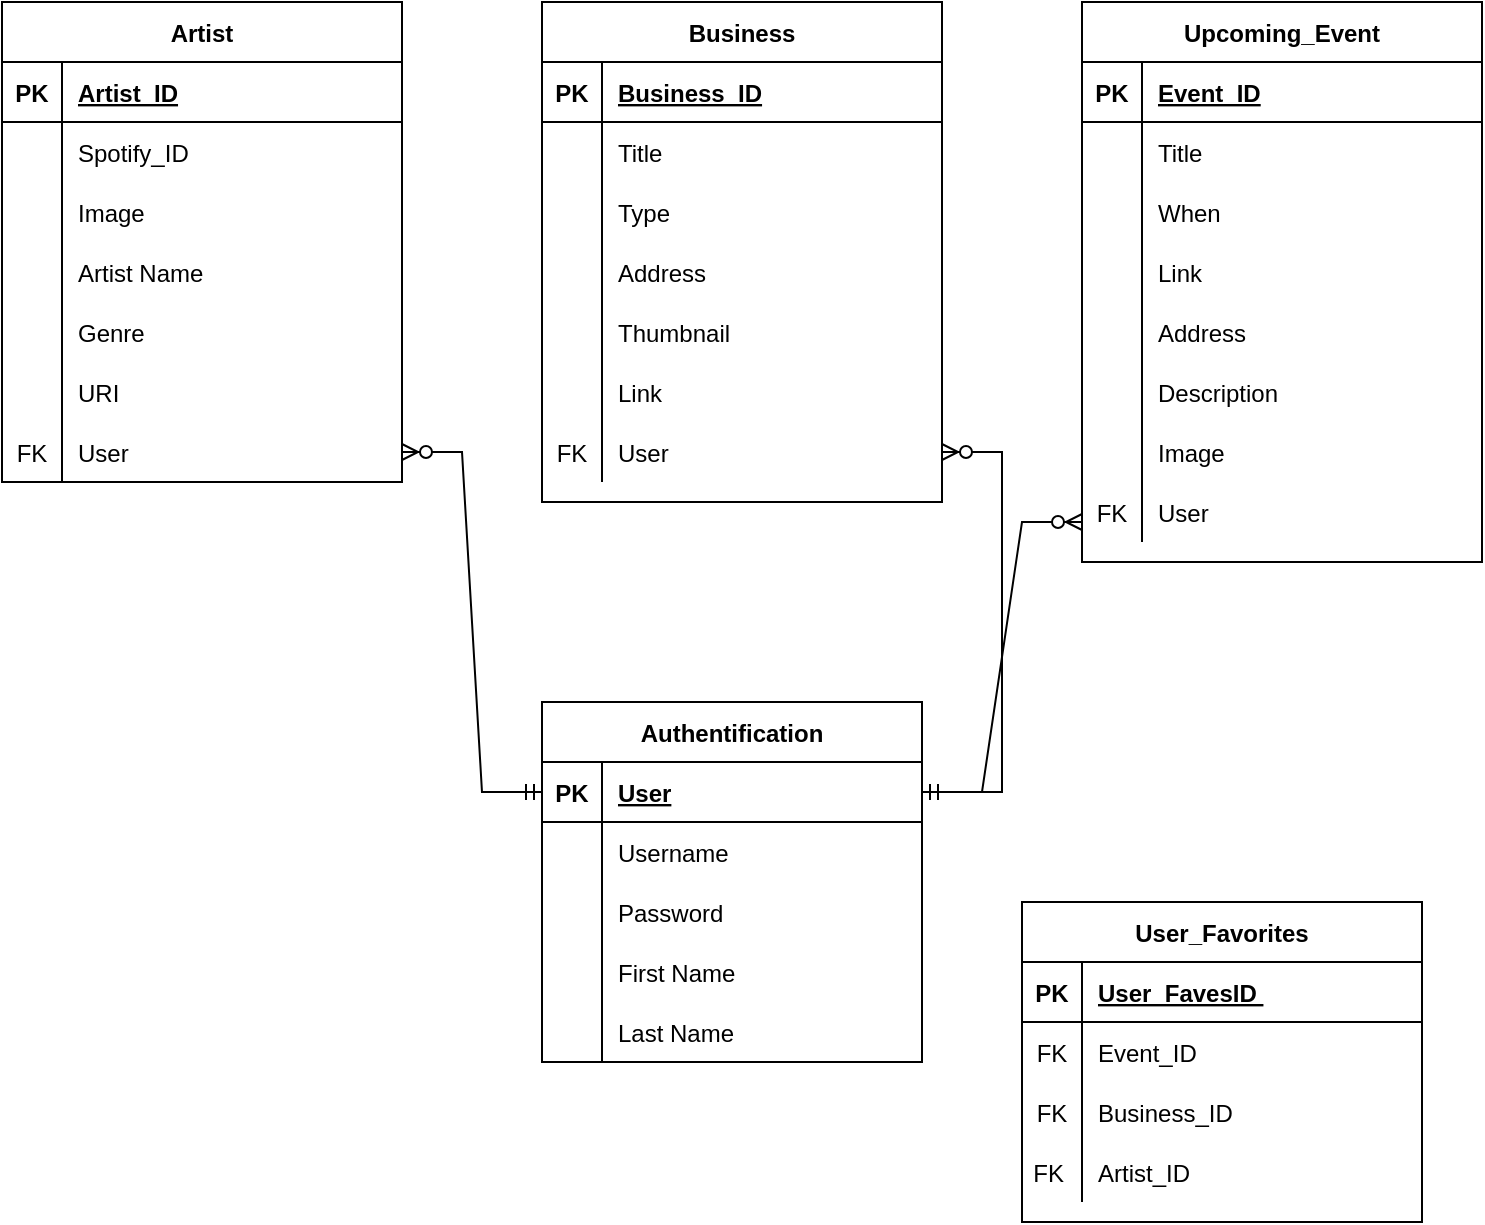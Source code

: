 <mxfile version="20.8.5" type="github">
  <diagram id="R2lEEEUBdFMjLlhIrx00" name="Page-1">
    <mxGraphModel dx="1026" dy="692" grid="1" gridSize="10" guides="1" tooltips="1" connect="1" arrows="1" fold="1" page="1" pageScale="1" pageWidth="850" pageHeight="1100" math="0" shadow="0" extFonts="Permanent Marker^https://fonts.googleapis.com/css?family=Permanent+Marker">
      <root>
        <mxCell id="0" />
        <mxCell id="1" parent="0" />
        <mxCell id="C-vyLk0tnHw3VtMMgP7b-23" value="User_Favorites" style="shape=table;startSize=30;container=1;collapsible=1;childLayout=tableLayout;fixedRows=1;rowLines=0;fontStyle=1;align=center;resizeLast=1;" parent="1" vertex="1">
          <mxGeometry x="590" y="490" width="200" height="160" as="geometry" />
        </mxCell>
        <mxCell id="C-vyLk0tnHw3VtMMgP7b-24" value="" style="shape=partialRectangle;collapsible=0;dropTarget=0;pointerEvents=0;fillColor=none;points=[[0,0.5],[1,0.5]];portConstraint=eastwest;top=0;left=0;right=0;bottom=1;" parent="C-vyLk0tnHw3VtMMgP7b-23" vertex="1">
          <mxGeometry y="30" width="200" height="30" as="geometry" />
        </mxCell>
        <mxCell id="C-vyLk0tnHw3VtMMgP7b-25" value="PK" style="shape=partialRectangle;overflow=hidden;connectable=0;fillColor=none;top=0;left=0;bottom=0;right=0;fontStyle=1;" parent="C-vyLk0tnHw3VtMMgP7b-24" vertex="1">
          <mxGeometry width="30" height="30" as="geometry">
            <mxRectangle width="30" height="30" as="alternateBounds" />
          </mxGeometry>
        </mxCell>
        <mxCell id="C-vyLk0tnHw3VtMMgP7b-26" value="User_FavesID " style="shape=partialRectangle;overflow=hidden;connectable=0;fillColor=none;top=0;left=0;bottom=0;right=0;align=left;spacingLeft=6;fontStyle=5;" parent="C-vyLk0tnHw3VtMMgP7b-24" vertex="1">
          <mxGeometry x="30" width="170" height="30" as="geometry">
            <mxRectangle width="170" height="30" as="alternateBounds" />
          </mxGeometry>
        </mxCell>
        <mxCell id="C-vyLk0tnHw3VtMMgP7b-27" value="" style="shape=partialRectangle;collapsible=0;dropTarget=0;pointerEvents=0;fillColor=none;points=[[0,0.5],[1,0.5]];portConstraint=eastwest;top=0;left=0;right=0;bottom=0;" parent="C-vyLk0tnHw3VtMMgP7b-23" vertex="1">
          <mxGeometry y="60" width="200" height="30" as="geometry" />
        </mxCell>
        <mxCell id="C-vyLk0tnHw3VtMMgP7b-28" value="FK" style="shape=partialRectangle;overflow=hidden;connectable=0;fillColor=none;top=0;left=0;bottom=0;right=0;" parent="C-vyLk0tnHw3VtMMgP7b-27" vertex="1">
          <mxGeometry width="30" height="30" as="geometry">
            <mxRectangle width="30" height="30" as="alternateBounds" />
          </mxGeometry>
        </mxCell>
        <mxCell id="C-vyLk0tnHw3VtMMgP7b-29" value="Event_ID" style="shape=partialRectangle;overflow=hidden;connectable=0;fillColor=none;top=0;left=0;bottom=0;right=0;align=left;spacingLeft=6;" parent="C-vyLk0tnHw3VtMMgP7b-27" vertex="1">
          <mxGeometry x="30" width="170" height="30" as="geometry">
            <mxRectangle width="170" height="30" as="alternateBounds" />
          </mxGeometry>
        </mxCell>
        <mxCell id="uPwK_u9jlYaSTkokx-6Y-1" style="shape=partialRectangle;collapsible=0;dropTarget=0;pointerEvents=0;fillColor=none;points=[[0,0.5],[1,0.5]];portConstraint=eastwest;top=0;left=0;right=0;bottom=0;" parent="C-vyLk0tnHw3VtMMgP7b-23" vertex="1">
          <mxGeometry y="90" width="200" height="30" as="geometry" />
        </mxCell>
        <mxCell id="uPwK_u9jlYaSTkokx-6Y-2" value="FK" style="shape=partialRectangle;overflow=hidden;connectable=0;fillColor=none;top=0;left=0;bottom=0;right=0;" parent="uPwK_u9jlYaSTkokx-6Y-1" vertex="1">
          <mxGeometry width="30" height="30" as="geometry">
            <mxRectangle width="30" height="30" as="alternateBounds" />
          </mxGeometry>
        </mxCell>
        <mxCell id="uPwK_u9jlYaSTkokx-6Y-3" value="Business_ID" style="shape=partialRectangle;overflow=hidden;connectable=0;fillColor=none;top=0;left=0;bottom=0;right=0;align=left;spacingLeft=6;" parent="uPwK_u9jlYaSTkokx-6Y-1" vertex="1">
          <mxGeometry x="30" width="170" height="30" as="geometry">
            <mxRectangle width="170" height="30" as="alternateBounds" />
          </mxGeometry>
        </mxCell>
        <mxCell id="uPwK_u9jlYaSTkokx-6Y-83" style="shape=partialRectangle;collapsible=0;dropTarget=0;pointerEvents=0;fillColor=none;points=[[0,0.5],[1,0.5]];portConstraint=eastwest;top=0;left=0;right=0;bottom=0;" parent="C-vyLk0tnHw3VtMMgP7b-23" vertex="1">
          <mxGeometry y="120" width="200" height="30" as="geometry" />
        </mxCell>
        <mxCell id="uPwK_u9jlYaSTkokx-6Y-84" value="FK " style="shape=partialRectangle;overflow=hidden;connectable=0;fillColor=none;top=0;left=0;bottom=0;right=0;" parent="uPwK_u9jlYaSTkokx-6Y-83" vertex="1">
          <mxGeometry width="30" height="30" as="geometry">
            <mxRectangle width="30" height="30" as="alternateBounds" />
          </mxGeometry>
        </mxCell>
        <mxCell id="uPwK_u9jlYaSTkokx-6Y-85" value="Artist_ID" style="shape=partialRectangle;overflow=hidden;connectable=0;fillColor=none;top=0;left=0;bottom=0;right=0;align=left;spacingLeft=6;" parent="uPwK_u9jlYaSTkokx-6Y-83" vertex="1">
          <mxGeometry x="30" width="170" height="30" as="geometry">
            <mxRectangle width="170" height="30" as="alternateBounds" />
          </mxGeometry>
        </mxCell>
        <mxCell id="uPwK_u9jlYaSTkokx-6Y-4" value="Upcoming_Event" style="shape=table;startSize=30;container=1;collapsible=1;childLayout=tableLayout;fixedRows=1;rowLines=0;fontStyle=1;align=center;resizeLast=1;" parent="1" vertex="1">
          <mxGeometry x="620" y="40" width="200" height="280" as="geometry" />
        </mxCell>
        <mxCell id="uPwK_u9jlYaSTkokx-6Y-5" value="" style="shape=partialRectangle;collapsible=0;dropTarget=0;pointerEvents=0;fillColor=none;points=[[0,0.5],[1,0.5]];portConstraint=eastwest;top=0;left=0;right=0;bottom=1;" parent="uPwK_u9jlYaSTkokx-6Y-4" vertex="1">
          <mxGeometry y="30" width="200" height="30" as="geometry" />
        </mxCell>
        <mxCell id="uPwK_u9jlYaSTkokx-6Y-6" value="PK" style="shape=partialRectangle;overflow=hidden;connectable=0;fillColor=none;top=0;left=0;bottom=0;right=0;fontStyle=1;" parent="uPwK_u9jlYaSTkokx-6Y-5" vertex="1">
          <mxGeometry width="30" height="30" as="geometry">
            <mxRectangle width="30" height="30" as="alternateBounds" />
          </mxGeometry>
        </mxCell>
        <mxCell id="uPwK_u9jlYaSTkokx-6Y-7" value="Event_ID" style="shape=partialRectangle;overflow=hidden;connectable=0;fillColor=none;top=0;left=0;bottom=0;right=0;align=left;spacingLeft=6;fontStyle=5;" parent="uPwK_u9jlYaSTkokx-6Y-5" vertex="1">
          <mxGeometry x="30" width="170" height="30" as="geometry">
            <mxRectangle width="170" height="30" as="alternateBounds" />
          </mxGeometry>
        </mxCell>
        <mxCell id="uPwK_u9jlYaSTkokx-6Y-8" value="" style="shape=partialRectangle;collapsible=0;dropTarget=0;pointerEvents=0;fillColor=none;points=[[0,0.5],[1,0.5]];portConstraint=eastwest;top=0;left=0;right=0;bottom=0;" parent="uPwK_u9jlYaSTkokx-6Y-4" vertex="1">
          <mxGeometry y="60" width="200" height="30" as="geometry" />
        </mxCell>
        <mxCell id="uPwK_u9jlYaSTkokx-6Y-9" value="" style="shape=partialRectangle;overflow=hidden;connectable=0;fillColor=none;top=0;left=0;bottom=0;right=0;" parent="uPwK_u9jlYaSTkokx-6Y-8" vertex="1">
          <mxGeometry width="30" height="30" as="geometry">
            <mxRectangle width="30" height="30" as="alternateBounds" />
          </mxGeometry>
        </mxCell>
        <mxCell id="uPwK_u9jlYaSTkokx-6Y-10" value="Title" style="shape=partialRectangle;overflow=hidden;connectable=0;fillColor=none;top=0;left=0;bottom=0;right=0;align=left;spacingLeft=6;" parent="uPwK_u9jlYaSTkokx-6Y-8" vertex="1">
          <mxGeometry x="30" width="170" height="30" as="geometry">
            <mxRectangle width="170" height="30" as="alternateBounds" />
          </mxGeometry>
        </mxCell>
        <mxCell id="uPwK_u9jlYaSTkokx-6Y-11" style="shape=partialRectangle;collapsible=0;dropTarget=0;pointerEvents=0;fillColor=none;points=[[0,0.5],[1,0.5]];portConstraint=eastwest;top=0;left=0;right=0;bottom=0;" parent="uPwK_u9jlYaSTkokx-6Y-4" vertex="1">
          <mxGeometry y="90" width="200" height="30" as="geometry" />
        </mxCell>
        <mxCell id="uPwK_u9jlYaSTkokx-6Y-12" value="" style="shape=partialRectangle;overflow=hidden;connectable=0;fillColor=none;top=0;left=0;bottom=0;right=0;" parent="uPwK_u9jlYaSTkokx-6Y-11" vertex="1">
          <mxGeometry width="30" height="30" as="geometry">
            <mxRectangle width="30" height="30" as="alternateBounds" />
          </mxGeometry>
        </mxCell>
        <mxCell id="uPwK_u9jlYaSTkokx-6Y-13" value="When" style="shape=partialRectangle;overflow=hidden;connectable=0;fillColor=none;top=0;left=0;bottom=0;right=0;align=left;spacingLeft=6;" parent="uPwK_u9jlYaSTkokx-6Y-11" vertex="1">
          <mxGeometry x="30" width="170" height="30" as="geometry">
            <mxRectangle width="170" height="30" as="alternateBounds" />
          </mxGeometry>
        </mxCell>
        <mxCell id="uPwK_u9jlYaSTkokx-6Y-14" style="shape=partialRectangle;collapsible=0;dropTarget=0;pointerEvents=0;fillColor=none;points=[[0,0.5],[1,0.5]];portConstraint=eastwest;top=0;left=0;right=0;bottom=0;" parent="uPwK_u9jlYaSTkokx-6Y-4" vertex="1">
          <mxGeometry y="120" width="200" height="30" as="geometry" />
        </mxCell>
        <mxCell id="uPwK_u9jlYaSTkokx-6Y-15" style="shape=partialRectangle;overflow=hidden;connectable=0;fillColor=none;top=0;left=0;bottom=0;right=0;" parent="uPwK_u9jlYaSTkokx-6Y-14" vertex="1">
          <mxGeometry width="30" height="30" as="geometry">
            <mxRectangle width="30" height="30" as="alternateBounds" />
          </mxGeometry>
        </mxCell>
        <mxCell id="uPwK_u9jlYaSTkokx-6Y-16" value="Link   " style="shape=partialRectangle;overflow=hidden;connectable=0;fillColor=none;top=0;left=0;bottom=0;right=0;align=left;spacingLeft=6;" parent="uPwK_u9jlYaSTkokx-6Y-14" vertex="1">
          <mxGeometry x="30" width="170" height="30" as="geometry">
            <mxRectangle width="170" height="30" as="alternateBounds" />
          </mxGeometry>
        </mxCell>
        <mxCell id="uPwK_u9jlYaSTkokx-6Y-17" style="shape=partialRectangle;collapsible=0;dropTarget=0;pointerEvents=0;fillColor=none;points=[[0,0.5],[1,0.5]];portConstraint=eastwest;top=0;left=0;right=0;bottom=0;" parent="uPwK_u9jlYaSTkokx-6Y-4" vertex="1">
          <mxGeometry y="150" width="200" height="30" as="geometry" />
        </mxCell>
        <mxCell id="uPwK_u9jlYaSTkokx-6Y-18" style="shape=partialRectangle;overflow=hidden;connectable=0;fillColor=none;top=0;left=0;bottom=0;right=0;" parent="uPwK_u9jlYaSTkokx-6Y-17" vertex="1">
          <mxGeometry width="30" height="30" as="geometry">
            <mxRectangle width="30" height="30" as="alternateBounds" />
          </mxGeometry>
        </mxCell>
        <mxCell id="uPwK_u9jlYaSTkokx-6Y-19" value="Address" style="shape=partialRectangle;overflow=hidden;connectable=0;fillColor=none;top=0;left=0;bottom=0;right=0;align=left;spacingLeft=6;" parent="uPwK_u9jlYaSTkokx-6Y-17" vertex="1">
          <mxGeometry x="30" width="170" height="30" as="geometry">
            <mxRectangle width="170" height="30" as="alternateBounds" />
          </mxGeometry>
        </mxCell>
        <mxCell id="uPwK_u9jlYaSTkokx-6Y-20" style="shape=partialRectangle;collapsible=0;dropTarget=0;pointerEvents=0;fillColor=none;points=[[0,0.5],[1,0.5]];portConstraint=eastwest;top=0;left=0;right=0;bottom=0;" parent="uPwK_u9jlYaSTkokx-6Y-4" vertex="1">
          <mxGeometry y="180" width="200" height="30" as="geometry" />
        </mxCell>
        <mxCell id="uPwK_u9jlYaSTkokx-6Y-21" style="shape=partialRectangle;overflow=hidden;connectable=0;fillColor=none;top=0;left=0;bottom=0;right=0;" parent="uPwK_u9jlYaSTkokx-6Y-20" vertex="1">
          <mxGeometry width="30" height="30" as="geometry">
            <mxRectangle width="30" height="30" as="alternateBounds" />
          </mxGeometry>
        </mxCell>
        <mxCell id="uPwK_u9jlYaSTkokx-6Y-22" value="Description" style="shape=partialRectangle;overflow=hidden;connectable=0;fillColor=none;top=0;left=0;bottom=0;right=0;align=left;spacingLeft=6;" parent="uPwK_u9jlYaSTkokx-6Y-20" vertex="1">
          <mxGeometry x="30" width="170" height="30" as="geometry">
            <mxRectangle width="170" height="30" as="alternateBounds" />
          </mxGeometry>
        </mxCell>
        <mxCell id="uPwK_u9jlYaSTkokx-6Y-23" style="shape=partialRectangle;collapsible=0;dropTarget=0;pointerEvents=0;fillColor=none;points=[[0,0.5],[1,0.5]];portConstraint=eastwest;top=0;left=0;right=0;bottom=0;" parent="uPwK_u9jlYaSTkokx-6Y-4" vertex="1">
          <mxGeometry y="210" width="200" height="30" as="geometry" />
        </mxCell>
        <mxCell id="uPwK_u9jlYaSTkokx-6Y-24" style="shape=partialRectangle;overflow=hidden;connectable=0;fillColor=none;top=0;left=0;bottom=0;right=0;" parent="uPwK_u9jlYaSTkokx-6Y-23" vertex="1">
          <mxGeometry width="30" height="30" as="geometry">
            <mxRectangle width="30" height="30" as="alternateBounds" />
          </mxGeometry>
        </mxCell>
        <mxCell id="uPwK_u9jlYaSTkokx-6Y-25" value="Image" style="shape=partialRectangle;overflow=hidden;connectable=0;fillColor=none;top=0;left=0;bottom=0;right=0;align=left;spacingLeft=6;" parent="uPwK_u9jlYaSTkokx-6Y-23" vertex="1">
          <mxGeometry x="30" width="170" height="30" as="geometry">
            <mxRectangle width="170" height="30" as="alternateBounds" />
          </mxGeometry>
        </mxCell>
        <mxCell id="2z_5xlcSgtwJc6hyzxb4-4" style="shape=partialRectangle;collapsible=0;dropTarget=0;pointerEvents=0;fillColor=none;points=[[0,0.5],[1,0.5]];portConstraint=eastwest;top=0;left=0;right=0;bottom=0;" parent="uPwK_u9jlYaSTkokx-6Y-4" vertex="1">
          <mxGeometry y="240" width="200" height="30" as="geometry" />
        </mxCell>
        <mxCell id="2z_5xlcSgtwJc6hyzxb4-5" value="FK" style="shape=partialRectangle;overflow=hidden;connectable=0;fillColor=none;top=0;left=0;bottom=0;right=0;" parent="2z_5xlcSgtwJc6hyzxb4-4" vertex="1">
          <mxGeometry width="30" height="30" as="geometry">
            <mxRectangle width="30" height="30" as="alternateBounds" />
          </mxGeometry>
        </mxCell>
        <mxCell id="2z_5xlcSgtwJc6hyzxb4-6" value="User" style="shape=partialRectangle;overflow=hidden;connectable=0;fillColor=none;top=0;left=0;bottom=0;right=0;align=left;spacingLeft=6;" parent="2z_5xlcSgtwJc6hyzxb4-4" vertex="1">
          <mxGeometry x="30" width="170" height="30" as="geometry">
            <mxRectangle width="170" height="30" as="alternateBounds" />
          </mxGeometry>
        </mxCell>
        <mxCell id="uPwK_u9jlYaSTkokx-6Y-36" value="Business" style="shape=table;startSize=30;container=1;collapsible=1;childLayout=tableLayout;fixedRows=1;rowLines=0;fontStyle=1;align=center;resizeLast=1;" parent="1" vertex="1">
          <mxGeometry x="350" y="40" width="200" height="250" as="geometry" />
        </mxCell>
        <mxCell id="uPwK_u9jlYaSTkokx-6Y-37" value="" style="shape=partialRectangle;collapsible=0;dropTarget=0;pointerEvents=0;fillColor=none;points=[[0,0.5],[1,0.5]];portConstraint=eastwest;top=0;left=0;right=0;bottom=1;" parent="uPwK_u9jlYaSTkokx-6Y-36" vertex="1">
          <mxGeometry y="30" width="200" height="30" as="geometry" />
        </mxCell>
        <mxCell id="uPwK_u9jlYaSTkokx-6Y-38" value="PK" style="shape=partialRectangle;overflow=hidden;connectable=0;fillColor=none;top=0;left=0;bottom=0;right=0;fontStyle=1;" parent="uPwK_u9jlYaSTkokx-6Y-37" vertex="1">
          <mxGeometry width="30" height="30" as="geometry">
            <mxRectangle width="30" height="30" as="alternateBounds" />
          </mxGeometry>
        </mxCell>
        <mxCell id="uPwK_u9jlYaSTkokx-6Y-39" value="Business_ID" style="shape=partialRectangle;overflow=hidden;connectable=0;fillColor=none;top=0;left=0;bottom=0;right=0;align=left;spacingLeft=6;fontStyle=5;" parent="uPwK_u9jlYaSTkokx-6Y-37" vertex="1">
          <mxGeometry x="30" width="170" height="30" as="geometry">
            <mxRectangle width="170" height="30" as="alternateBounds" />
          </mxGeometry>
        </mxCell>
        <mxCell id="uPwK_u9jlYaSTkokx-6Y-40" value="" style="shape=partialRectangle;collapsible=0;dropTarget=0;pointerEvents=0;fillColor=none;points=[[0,0.5],[1,0.5]];portConstraint=eastwest;top=0;left=0;right=0;bottom=0;" parent="uPwK_u9jlYaSTkokx-6Y-36" vertex="1">
          <mxGeometry y="60" width="200" height="30" as="geometry" />
        </mxCell>
        <mxCell id="uPwK_u9jlYaSTkokx-6Y-41" value="" style="shape=partialRectangle;overflow=hidden;connectable=0;fillColor=none;top=0;left=0;bottom=0;right=0;" parent="uPwK_u9jlYaSTkokx-6Y-40" vertex="1">
          <mxGeometry width="30" height="30" as="geometry">
            <mxRectangle width="30" height="30" as="alternateBounds" />
          </mxGeometry>
        </mxCell>
        <mxCell id="uPwK_u9jlYaSTkokx-6Y-42" value="Title" style="shape=partialRectangle;overflow=hidden;connectable=0;fillColor=none;top=0;left=0;bottom=0;right=0;align=left;spacingLeft=6;" parent="uPwK_u9jlYaSTkokx-6Y-40" vertex="1">
          <mxGeometry x="30" width="170" height="30" as="geometry">
            <mxRectangle width="170" height="30" as="alternateBounds" />
          </mxGeometry>
        </mxCell>
        <mxCell id="uPwK_u9jlYaSTkokx-6Y-43" style="shape=partialRectangle;collapsible=0;dropTarget=0;pointerEvents=0;fillColor=none;points=[[0,0.5],[1,0.5]];portConstraint=eastwest;top=0;left=0;right=0;bottom=0;" parent="uPwK_u9jlYaSTkokx-6Y-36" vertex="1">
          <mxGeometry y="90" width="200" height="30" as="geometry" />
        </mxCell>
        <mxCell id="uPwK_u9jlYaSTkokx-6Y-44" value="" style="shape=partialRectangle;overflow=hidden;connectable=0;fillColor=none;top=0;left=0;bottom=0;right=0;" parent="uPwK_u9jlYaSTkokx-6Y-43" vertex="1">
          <mxGeometry width="30" height="30" as="geometry">
            <mxRectangle width="30" height="30" as="alternateBounds" />
          </mxGeometry>
        </mxCell>
        <mxCell id="uPwK_u9jlYaSTkokx-6Y-45" value="Type" style="shape=partialRectangle;overflow=hidden;connectable=0;fillColor=none;top=0;left=0;bottom=0;right=0;align=left;spacingLeft=6;" parent="uPwK_u9jlYaSTkokx-6Y-43" vertex="1">
          <mxGeometry x="30" width="170" height="30" as="geometry">
            <mxRectangle width="170" height="30" as="alternateBounds" />
          </mxGeometry>
        </mxCell>
        <mxCell id="uPwK_u9jlYaSTkokx-6Y-49" style="shape=partialRectangle;collapsible=0;dropTarget=0;pointerEvents=0;fillColor=none;points=[[0,0.5],[1,0.5]];portConstraint=eastwest;top=0;left=0;right=0;bottom=0;" parent="uPwK_u9jlYaSTkokx-6Y-36" vertex="1">
          <mxGeometry y="120" width="200" height="30" as="geometry" />
        </mxCell>
        <mxCell id="uPwK_u9jlYaSTkokx-6Y-50" style="shape=partialRectangle;overflow=hidden;connectable=0;fillColor=none;top=0;left=0;bottom=0;right=0;" parent="uPwK_u9jlYaSTkokx-6Y-49" vertex="1">
          <mxGeometry width="30" height="30" as="geometry">
            <mxRectangle width="30" height="30" as="alternateBounds" />
          </mxGeometry>
        </mxCell>
        <mxCell id="uPwK_u9jlYaSTkokx-6Y-51" value="Address" style="shape=partialRectangle;overflow=hidden;connectable=0;fillColor=none;top=0;left=0;bottom=0;right=0;align=left;spacingLeft=6;" parent="uPwK_u9jlYaSTkokx-6Y-49" vertex="1">
          <mxGeometry x="30" width="170" height="30" as="geometry">
            <mxRectangle width="170" height="30" as="alternateBounds" />
          </mxGeometry>
        </mxCell>
        <mxCell id="uPwK_u9jlYaSTkokx-6Y-55" style="shape=partialRectangle;collapsible=0;dropTarget=0;pointerEvents=0;fillColor=none;points=[[0,0.5],[1,0.5]];portConstraint=eastwest;top=0;left=0;right=0;bottom=0;" parent="uPwK_u9jlYaSTkokx-6Y-36" vertex="1">
          <mxGeometry y="150" width="200" height="30" as="geometry" />
        </mxCell>
        <mxCell id="uPwK_u9jlYaSTkokx-6Y-56" style="shape=partialRectangle;overflow=hidden;connectable=0;fillColor=none;top=0;left=0;bottom=0;right=0;" parent="uPwK_u9jlYaSTkokx-6Y-55" vertex="1">
          <mxGeometry width="30" height="30" as="geometry">
            <mxRectangle width="30" height="30" as="alternateBounds" />
          </mxGeometry>
        </mxCell>
        <mxCell id="uPwK_u9jlYaSTkokx-6Y-57" value="Thumbnail" style="shape=partialRectangle;overflow=hidden;connectable=0;fillColor=none;top=0;left=0;bottom=0;right=0;align=left;spacingLeft=6;" parent="uPwK_u9jlYaSTkokx-6Y-55" vertex="1">
          <mxGeometry x="30" width="170" height="30" as="geometry">
            <mxRectangle width="170" height="30" as="alternateBounds" />
          </mxGeometry>
        </mxCell>
        <mxCell id="uPwK_u9jlYaSTkokx-6Y-58" style="shape=partialRectangle;collapsible=0;dropTarget=0;pointerEvents=0;fillColor=none;points=[[0,0.5],[1,0.5]];portConstraint=eastwest;top=0;left=0;right=0;bottom=0;" parent="uPwK_u9jlYaSTkokx-6Y-36" vertex="1">
          <mxGeometry y="180" width="200" height="30" as="geometry" />
        </mxCell>
        <mxCell id="uPwK_u9jlYaSTkokx-6Y-59" style="shape=partialRectangle;overflow=hidden;connectable=0;fillColor=none;top=0;left=0;bottom=0;right=0;" parent="uPwK_u9jlYaSTkokx-6Y-58" vertex="1">
          <mxGeometry width="30" height="30" as="geometry">
            <mxRectangle width="30" height="30" as="alternateBounds" />
          </mxGeometry>
        </mxCell>
        <mxCell id="uPwK_u9jlYaSTkokx-6Y-60" value="Link" style="shape=partialRectangle;overflow=hidden;connectable=0;fillColor=none;top=0;left=0;bottom=0;right=0;align=left;spacingLeft=6;" parent="uPwK_u9jlYaSTkokx-6Y-58" vertex="1">
          <mxGeometry x="30" width="170" height="30" as="geometry">
            <mxRectangle width="170" height="30" as="alternateBounds" />
          </mxGeometry>
        </mxCell>
        <mxCell id="2z_5xlcSgtwJc6hyzxb4-7" style="shape=partialRectangle;collapsible=0;dropTarget=0;pointerEvents=0;fillColor=none;points=[[0,0.5],[1,0.5]];portConstraint=eastwest;top=0;left=0;right=0;bottom=0;" parent="uPwK_u9jlYaSTkokx-6Y-36" vertex="1">
          <mxGeometry y="210" width="200" height="30" as="geometry" />
        </mxCell>
        <mxCell id="2z_5xlcSgtwJc6hyzxb4-8" value="FK" style="shape=partialRectangle;overflow=hidden;connectable=0;fillColor=none;top=0;left=0;bottom=0;right=0;" parent="2z_5xlcSgtwJc6hyzxb4-7" vertex="1">
          <mxGeometry width="30" height="30" as="geometry">
            <mxRectangle width="30" height="30" as="alternateBounds" />
          </mxGeometry>
        </mxCell>
        <mxCell id="2z_5xlcSgtwJc6hyzxb4-9" value="User" style="shape=partialRectangle;overflow=hidden;connectable=0;fillColor=none;top=0;left=0;bottom=0;right=0;align=left;spacingLeft=6;" parent="2z_5xlcSgtwJc6hyzxb4-7" vertex="1">
          <mxGeometry x="30" width="170" height="30" as="geometry">
            <mxRectangle width="170" height="30" as="alternateBounds" />
          </mxGeometry>
        </mxCell>
        <mxCell id="uPwK_u9jlYaSTkokx-6Y-61" value="Artist" style="shape=table;startSize=30;container=1;collapsible=1;childLayout=tableLayout;fixedRows=1;rowLines=0;fontStyle=1;align=center;resizeLast=1;" parent="1" vertex="1">
          <mxGeometry x="80" y="40" width="200" height="240" as="geometry" />
        </mxCell>
        <mxCell id="uPwK_u9jlYaSTkokx-6Y-62" value="" style="shape=partialRectangle;collapsible=0;dropTarget=0;pointerEvents=0;fillColor=none;points=[[0,0.5],[1,0.5]];portConstraint=eastwest;top=0;left=0;right=0;bottom=1;" parent="uPwK_u9jlYaSTkokx-6Y-61" vertex="1">
          <mxGeometry y="30" width="200" height="30" as="geometry" />
        </mxCell>
        <mxCell id="uPwK_u9jlYaSTkokx-6Y-63" value="PK" style="shape=partialRectangle;overflow=hidden;connectable=0;fillColor=none;top=0;left=0;bottom=0;right=0;fontStyle=1;" parent="uPwK_u9jlYaSTkokx-6Y-62" vertex="1">
          <mxGeometry width="30" height="30" as="geometry">
            <mxRectangle width="30" height="30" as="alternateBounds" />
          </mxGeometry>
        </mxCell>
        <mxCell id="uPwK_u9jlYaSTkokx-6Y-64" value="Artist_ID" style="shape=partialRectangle;overflow=hidden;connectable=0;fillColor=none;top=0;left=0;bottom=0;right=0;align=left;spacingLeft=6;fontStyle=5;" parent="uPwK_u9jlYaSTkokx-6Y-62" vertex="1">
          <mxGeometry x="30" width="170" height="30" as="geometry">
            <mxRectangle width="170" height="30" as="alternateBounds" />
          </mxGeometry>
        </mxCell>
        <mxCell id="uPwK_u9jlYaSTkokx-6Y-65" value="" style="shape=partialRectangle;collapsible=0;dropTarget=0;pointerEvents=0;fillColor=none;points=[[0,0.5],[1,0.5]];portConstraint=eastwest;top=0;left=0;right=0;bottom=0;" parent="uPwK_u9jlYaSTkokx-6Y-61" vertex="1">
          <mxGeometry y="60" width="200" height="30" as="geometry" />
        </mxCell>
        <mxCell id="uPwK_u9jlYaSTkokx-6Y-66" value="" style="shape=partialRectangle;overflow=hidden;connectable=0;fillColor=none;top=0;left=0;bottom=0;right=0;" parent="uPwK_u9jlYaSTkokx-6Y-65" vertex="1">
          <mxGeometry width="30" height="30" as="geometry">
            <mxRectangle width="30" height="30" as="alternateBounds" />
          </mxGeometry>
        </mxCell>
        <mxCell id="uPwK_u9jlYaSTkokx-6Y-67" value="Spotify_ID" style="shape=partialRectangle;overflow=hidden;connectable=0;fillColor=none;top=0;left=0;bottom=0;right=0;align=left;spacingLeft=6;" parent="uPwK_u9jlYaSTkokx-6Y-65" vertex="1">
          <mxGeometry x="30" width="170" height="30" as="geometry">
            <mxRectangle width="170" height="30" as="alternateBounds" />
          </mxGeometry>
        </mxCell>
        <mxCell id="uPwK_u9jlYaSTkokx-6Y-68" style="shape=partialRectangle;collapsible=0;dropTarget=0;pointerEvents=0;fillColor=none;points=[[0,0.5],[1,0.5]];portConstraint=eastwest;top=0;left=0;right=0;bottom=0;" parent="uPwK_u9jlYaSTkokx-6Y-61" vertex="1">
          <mxGeometry y="90" width="200" height="30" as="geometry" />
        </mxCell>
        <mxCell id="uPwK_u9jlYaSTkokx-6Y-69" value="" style="shape=partialRectangle;overflow=hidden;connectable=0;fillColor=none;top=0;left=0;bottom=0;right=0;" parent="uPwK_u9jlYaSTkokx-6Y-68" vertex="1">
          <mxGeometry width="30" height="30" as="geometry">
            <mxRectangle width="30" height="30" as="alternateBounds" />
          </mxGeometry>
        </mxCell>
        <mxCell id="uPwK_u9jlYaSTkokx-6Y-70" value="Image" style="shape=partialRectangle;overflow=hidden;connectable=0;fillColor=none;top=0;left=0;bottom=0;right=0;align=left;spacingLeft=6;" parent="uPwK_u9jlYaSTkokx-6Y-68" vertex="1">
          <mxGeometry x="30" width="170" height="30" as="geometry">
            <mxRectangle width="170" height="30" as="alternateBounds" />
          </mxGeometry>
        </mxCell>
        <mxCell id="uPwK_u9jlYaSTkokx-6Y-71" style="shape=partialRectangle;collapsible=0;dropTarget=0;pointerEvents=0;fillColor=none;points=[[0,0.5],[1,0.5]];portConstraint=eastwest;top=0;left=0;right=0;bottom=0;" parent="uPwK_u9jlYaSTkokx-6Y-61" vertex="1">
          <mxGeometry y="120" width="200" height="30" as="geometry" />
        </mxCell>
        <mxCell id="uPwK_u9jlYaSTkokx-6Y-72" style="shape=partialRectangle;overflow=hidden;connectable=0;fillColor=none;top=0;left=0;bottom=0;right=0;" parent="uPwK_u9jlYaSTkokx-6Y-71" vertex="1">
          <mxGeometry width="30" height="30" as="geometry">
            <mxRectangle width="30" height="30" as="alternateBounds" />
          </mxGeometry>
        </mxCell>
        <mxCell id="uPwK_u9jlYaSTkokx-6Y-73" value="Artist Name" style="shape=partialRectangle;overflow=hidden;connectable=0;fillColor=none;top=0;left=0;bottom=0;right=0;align=left;spacingLeft=6;" parent="uPwK_u9jlYaSTkokx-6Y-71" vertex="1">
          <mxGeometry x="30" width="170" height="30" as="geometry">
            <mxRectangle width="170" height="30" as="alternateBounds" />
          </mxGeometry>
        </mxCell>
        <mxCell id="uPwK_u9jlYaSTkokx-6Y-74" style="shape=partialRectangle;collapsible=0;dropTarget=0;pointerEvents=0;fillColor=none;points=[[0,0.5],[1,0.5]];portConstraint=eastwest;top=0;left=0;right=0;bottom=0;" parent="uPwK_u9jlYaSTkokx-6Y-61" vertex="1">
          <mxGeometry y="150" width="200" height="30" as="geometry" />
        </mxCell>
        <mxCell id="uPwK_u9jlYaSTkokx-6Y-75" style="shape=partialRectangle;overflow=hidden;connectable=0;fillColor=none;top=0;left=0;bottom=0;right=0;" parent="uPwK_u9jlYaSTkokx-6Y-74" vertex="1">
          <mxGeometry width="30" height="30" as="geometry">
            <mxRectangle width="30" height="30" as="alternateBounds" />
          </mxGeometry>
        </mxCell>
        <mxCell id="uPwK_u9jlYaSTkokx-6Y-76" value="Genre" style="shape=partialRectangle;overflow=hidden;connectable=0;fillColor=none;top=0;left=0;bottom=0;right=0;align=left;spacingLeft=6;" parent="uPwK_u9jlYaSTkokx-6Y-74" vertex="1">
          <mxGeometry x="30" width="170" height="30" as="geometry">
            <mxRectangle width="170" height="30" as="alternateBounds" />
          </mxGeometry>
        </mxCell>
        <mxCell id="uPwK_u9jlYaSTkokx-6Y-80" style="shape=partialRectangle;collapsible=0;dropTarget=0;pointerEvents=0;fillColor=none;points=[[0,0.5],[1,0.5]];portConstraint=eastwest;top=0;left=0;right=0;bottom=0;" parent="uPwK_u9jlYaSTkokx-6Y-61" vertex="1">
          <mxGeometry y="180" width="200" height="30" as="geometry" />
        </mxCell>
        <mxCell id="uPwK_u9jlYaSTkokx-6Y-81" style="shape=partialRectangle;overflow=hidden;connectable=0;fillColor=none;top=0;left=0;bottom=0;right=0;" parent="uPwK_u9jlYaSTkokx-6Y-80" vertex="1">
          <mxGeometry width="30" height="30" as="geometry">
            <mxRectangle width="30" height="30" as="alternateBounds" />
          </mxGeometry>
        </mxCell>
        <mxCell id="uPwK_u9jlYaSTkokx-6Y-82" value="URI" style="shape=partialRectangle;overflow=hidden;connectable=0;fillColor=none;top=0;left=0;bottom=0;right=0;align=left;spacingLeft=6;" parent="uPwK_u9jlYaSTkokx-6Y-80" vertex="1">
          <mxGeometry x="30" width="170" height="30" as="geometry">
            <mxRectangle width="170" height="30" as="alternateBounds" />
          </mxGeometry>
        </mxCell>
        <mxCell id="2z_5xlcSgtwJc6hyzxb4-1" style="shape=partialRectangle;collapsible=0;dropTarget=0;pointerEvents=0;fillColor=none;points=[[0,0.5],[1,0.5]];portConstraint=eastwest;top=0;left=0;right=0;bottom=0;" parent="uPwK_u9jlYaSTkokx-6Y-61" vertex="1">
          <mxGeometry y="210" width="200" height="30" as="geometry" />
        </mxCell>
        <mxCell id="2z_5xlcSgtwJc6hyzxb4-2" value="FK" style="shape=partialRectangle;overflow=hidden;connectable=0;fillColor=none;top=0;left=0;bottom=0;right=0;" parent="2z_5xlcSgtwJc6hyzxb4-1" vertex="1">
          <mxGeometry width="30" height="30" as="geometry">
            <mxRectangle width="30" height="30" as="alternateBounds" />
          </mxGeometry>
        </mxCell>
        <mxCell id="2z_5xlcSgtwJc6hyzxb4-3" value="User" style="shape=partialRectangle;overflow=hidden;connectable=0;fillColor=none;top=0;left=0;bottom=0;right=0;align=left;spacingLeft=6;" parent="2z_5xlcSgtwJc6hyzxb4-1" vertex="1">
          <mxGeometry x="30" width="170" height="30" as="geometry">
            <mxRectangle width="170" height="30" as="alternateBounds" />
          </mxGeometry>
        </mxCell>
        <mxCell id="2z_5xlcSgtwJc6hyzxb4-12" value="Authentification" style="shape=table;startSize=30;container=1;collapsible=1;childLayout=tableLayout;fixedRows=1;rowLines=0;fontStyle=1;align=center;resizeLast=1;" parent="1" vertex="1">
          <mxGeometry x="350" y="390" width="190" height="180" as="geometry" />
        </mxCell>
        <mxCell id="2z_5xlcSgtwJc6hyzxb4-13" value="" style="shape=partialRectangle;collapsible=0;dropTarget=0;pointerEvents=0;fillColor=none;points=[[0,0.5],[1,0.5]];portConstraint=eastwest;top=0;left=0;right=0;bottom=1;" parent="2z_5xlcSgtwJc6hyzxb4-12" vertex="1">
          <mxGeometry y="30" width="190" height="30" as="geometry" />
        </mxCell>
        <mxCell id="2z_5xlcSgtwJc6hyzxb4-14" value="PK" style="shape=partialRectangle;overflow=hidden;connectable=0;fillColor=none;top=0;left=0;bottom=0;right=0;fontStyle=1;" parent="2z_5xlcSgtwJc6hyzxb4-13" vertex="1">
          <mxGeometry width="30" height="30" as="geometry">
            <mxRectangle width="30" height="30" as="alternateBounds" />
          </mxGeometry>
        </mxCell>
        <mxCell id="2z_5xlcSgtwJc6hyzxb4-15" value="User" style="shape=partialRectangle;overflow=hidden;connectable=0;fillColor=none;top=0;left=0;bottom=0;right=0;align=left;spacingLeft=6;fontStyle=5;" parent="2z_5xlcSgtwJc6hyzxb4-13" vertex="1">
          <mxGeometry x="30" width="160" height="30" as="geometry">
            <mxRectangle width="160" height="30" as="alternateBounds" />
          </mxGeometry>
        </mxCell>
        <mxCell id="2z_5xlcSgtwJc6hyzxb4-16" value="" style="shape=partialRectangle;collapsible=0;dropTarget=0;pointerEvents=0;fillColor=none;points=[[0,0.5],[1,0.5]];portConstraint=eastwest;top=0;left=0;right=0;bottom=0;" parent="2z_5xlcSgtwJc6hyzxb4-12" vertex="1">
          <mxGeometry y="60" width="190" height="30" as="geometry" />
        </mxCell>
        <mxCell id="2z_5xlcSgtwJc6hyzxb4-17" value="" style="shape=partialRectangle;overflow=hidden;connectable=0;fillColor=none;top=0;left=0;bottom=0;right=0;" parent="2z_5xlcSgtwJc6hyzxb4-16" vertex="1">
          <mxGeometry width="30" height="30" as="geometry">
            <mxRectangle width="30" height="30" as="alternateBounds" />
          </mxGeometry>
        </mxCell>
        <mxCell id="2z_5xlcSgtwJc6hyzxb4-18" value="Username" style="shape=partialRectangle;overflow=hidden;connectable=0;fillColor=none;top=0;left=0;bottom=0;right=0;align=left;spacingLeft=6;" parent="2z_5xlcSgtwJc6hyzxb4-16" vertex="1">
          <mxGeometry x="30" width="160" height="30" as="geometry">
            <mxRectangle width="160" height="30" as="alternateBounds" />
          </mxGeometry>
        </mxCell>
        <mxCell id="2z_5xlcSgtwJc6hyzxb4-19" style="shape=partialRectangle;collapsible=0;dropTarget=0;pointerEvents=0;fillColor=none;points=[[0,0.5],[1,0.5]];portConstraint=eastwest;top=0;left=0;right=0;bottom=0;" parent="2z_5xlcSgtwJc6hyzxb4-12" vertex="1">
          <mxGeometry y="90" width="190" height="30" as="geometry" />
        </mxCell>
        <mxCell id="2z_5xlcSgtwJc6hyzxb4-20" value="" style="shape=partialRectangle;overflow=hidden;connectable=0;fillColor=none;top=0;left=0;bottom=0;right=0;" parent="2z_5xlcSgtwJc6hyzxb4-19" vertex="1">
          <mxGeometry width="30" height="30" as="geometry">
            <mxRectangle width="30" height="30" as="alternateBounds" />
          </mxGeometry>
        </mxCell>
        <mxCell id="2z_5xlcSgtwJc6hyzxb4-21" value="Password" style="shape=partialRectangle;overflow=hidden;connectable=0;fillColor=none;top=0;left=0;bottom=0;right=0;align=left;spacingLeft=6;" parent="2z_5xlcSgtwJc6hyzxb4-19" vertex="1">
          <mxGeometry x="30" width="160" height="30" as="geometry">
            <mxRectangle width="160" height="30" as="alternateBounds" />
          </mxGeometry>
        </mxCell>
        <mxCell id="2z_5xlcSgtwJc6hyzxb4-22" style="shape=partialRectangle;collapsible=0;dropTarget=0;pointerEvents=0;fillColor=none;points=[[0,0.5],[1,0.5]];portConstraint=eastwest;top=0;left=0;right=0;bottom=0;" parent="2z_5xlcSgtwJc6hyzxb4-12" vertex="1">
          <mxGeometry y="120" width="190" height="30" as="geometry" />
        </mxCell>
        <mxCell id="2z_5xlcSgtwJc6hyzxb4-23" value="" style="shape=partialRectangle;overflow=hidden;connectable=0;fillColor=none;top=0;left=0;bottom=0;right=0;" parent="2z_5xlcSgtwJc6hyzxb4-22" vertex="1">
          <mxGeometry width="30" height="30" as="geometry">
            <mxRectangle width="30" height="30" as="alternateBounds" />
          </mxGeometry>
        </mxCell>
        <mxCell id="2z_5xlcSgtwJc6hyzxb4-24" value="First Name" style="shape=partialRectangle;overflow=hidden;connectable=0;fillColor=none;top=0;left=0;bottom=0;right=0;align=left;spacingLeft=6;" parent="2z_5xlcSgtwJc6hyzxb4-22" vertex="1">
          <mxGeometry x="30" width="160" height="30" as="geometry">
            <mxRectangle width="160" height="30" as="alternateBounds" />
          </mxGeometry>
        </mxCell>
        <mxCell id="2z_5xlcSgtwJc6hyzxb4-25" style="shape=partialRectangle;collapsible=0;dropTarget=0;pointerEvents=0;fillColor=none;points=[[0,0.5],[1,0.5]];portConstraint=eastwest;top=0;left=0;right=0;bottom=0;" parent="2z_5xlcSgtwJc6hyzxb4-12" vertex="1">
          <mxGeometry y="150" width="190" height="30" as="geometry" />
        </mxCell>
        <mxCell id="2z_5xlcSgtwJc6hyzxb4-26" style="shape=partialRectangle;overflow=hidden;connectable=0;fillColor=none;top=0;left=0;bottom=0;right=0;" parent="2z_5xlcSgtwJc6hyzxb4-25" vertex="1">
          <mxGeometry width="30" height="30" as="geometry">
            <mxRectangle width="30" height="30" as="alternateBounds" />
          </mxGeometry>
        </mxCell>
        <mxCell id="2z_5xlcSgtwJc6hyzxb4-27" value="Last Name" style="shape=partialRectangle;overflow=hidden;connectable=0;fillColor=none;top=0;left=0;bottom=0;right=0;align=left;spacingLeft=6;" parent="2z_5xlcSgtwJc6hyzxb4-25" vertex="1">
          <mxGeometry x="30" width="160" height="30" as="geometry">
            <mxRectangle width="160" height="30" as="alternateBounds" />
          </mxGeometry>
        </mxCell>
        <mxCell id="2z_5xlcSgtwJc6hyzxb4-28" value="" style="edgeStyle=entityRelationEdgeStyle;fontSize=12;html=1;endArrow=ERzeroToMany;startArrow=ERmandOne;rounded=0;exitX=0;exitY=0.5;exitDx=0;exitDy=0;" parent="1" source="2z_5xlcSgtwJc6hyzxb4-13" target="2z_5xlcSgtwJc6hyzxb4-1" edge="1">
          <mxGeometry width="100" height="100" relative="1" as="geometry">
            <mxPoint x="210" y="420" as="sourcePoint" />
            <mxPoint x="310" y="320" as="targetPoint" />
          </mxGeometry>
        </mxCell>
        <mxCell id="2z_5xlcSgtwJc6hyzxb4-29" value="" style="edgeStyle=entityRelationEdgeStyle;fontSize=12;html=1;endArrow=ERzeroToMany;startArrow=ERmandOne;rounded=0;exitX=1;exitY=0.5;exitDx=0;exitDy=0;" parent="1" target="2z_5xlcSgtwJc6hyzxb4-7" edge="1" source="2z_5xlcSgtwJc6hyzxb4-13">
          <mxGeometry width="100" height="100" relative="1" as="geometry">
            <mxPoint x="560" y="360" as="sourcePoint" />
            <mxPoint x="190" y="280" as="targetPoint" />
          </mxGeometry>
        </mxCell>
        <mxCell id="2z_5xlcSgtwJc6hyzxb4-30" value="" style="edgeStyle=entityRelationEdgeStyle;fontSize=12;html=1;endArrow=ERzeroToMany;startArrow=ERmandOne;rounded=0;" parent="1" source="2z_5xlcSgtwJc6hyzxb4-13" edge="1">
          <mxGeometry width="100" height="100" relative="1" as="geometry">
            <mxPoint x="620" y="400" as="sourcePoint" />
            <mxPoint x="620" y="300" as="targetPoint" />
          </mxGeometry>
        </mxCell>
      </root>
    </mxGraphModel>
  </diagram>
</mxfile>
